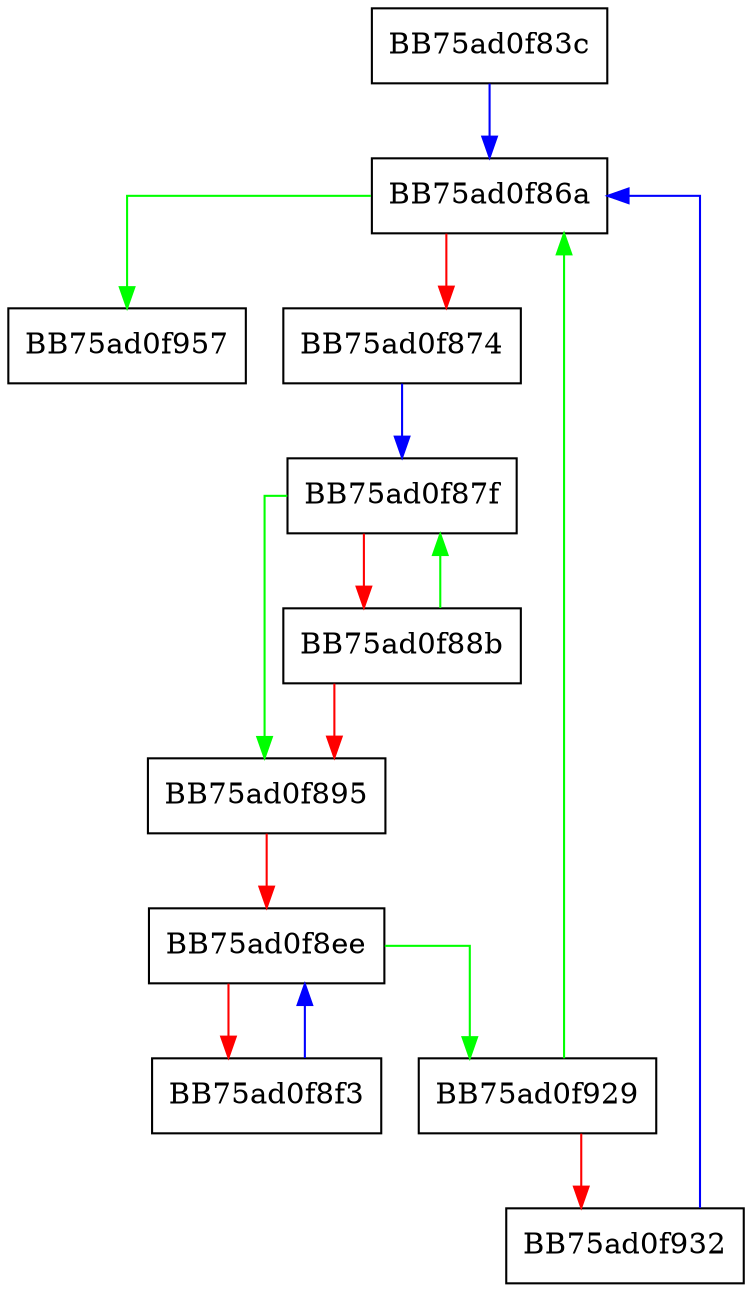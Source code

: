 digraph DumpRelocations {
  node [shape="box"];
  graph [splines=ortho];
  BB75ad0f83c -> BB75ad0f86a [color="blue"];
  BB75ad0f86a -> BB75ad0f957 [color="green"];
  BB75ad0f86a -> BB75ad0f874 [color="red"];
  BB75ad0f874 -> BB75ad0f87f [color="blue"];
  BB75ad0f87f -> BB75ad0f895 [color="green"];
  BB75ad0f87f -> BB75ad0f88b [color="red"];
  BB75ad0f88b -> BB75ad0f87f [color="green"];
  BB75ad0f88b -> BB75ad0f895 [color="red"];
  BB75ad0f895 -> BB75ad0f8ee [color="red"];
  BB75ad0f8ee -> BB75ad0f929 [color="green"];
  BB75ad0f8ee -> BB75ad0f8f3 [color="red"];
  BB75ad0f8f3 -> BB75ad0f8ee [color="blue"];
  BB75ad0f929 -> BB75ad0f86a [color="green"];
  BB75ad0f929 -> BB75ad0f932 [color="red"];
  BB75ad0f932 -> BB75ad0f86a [color="blue"];
}